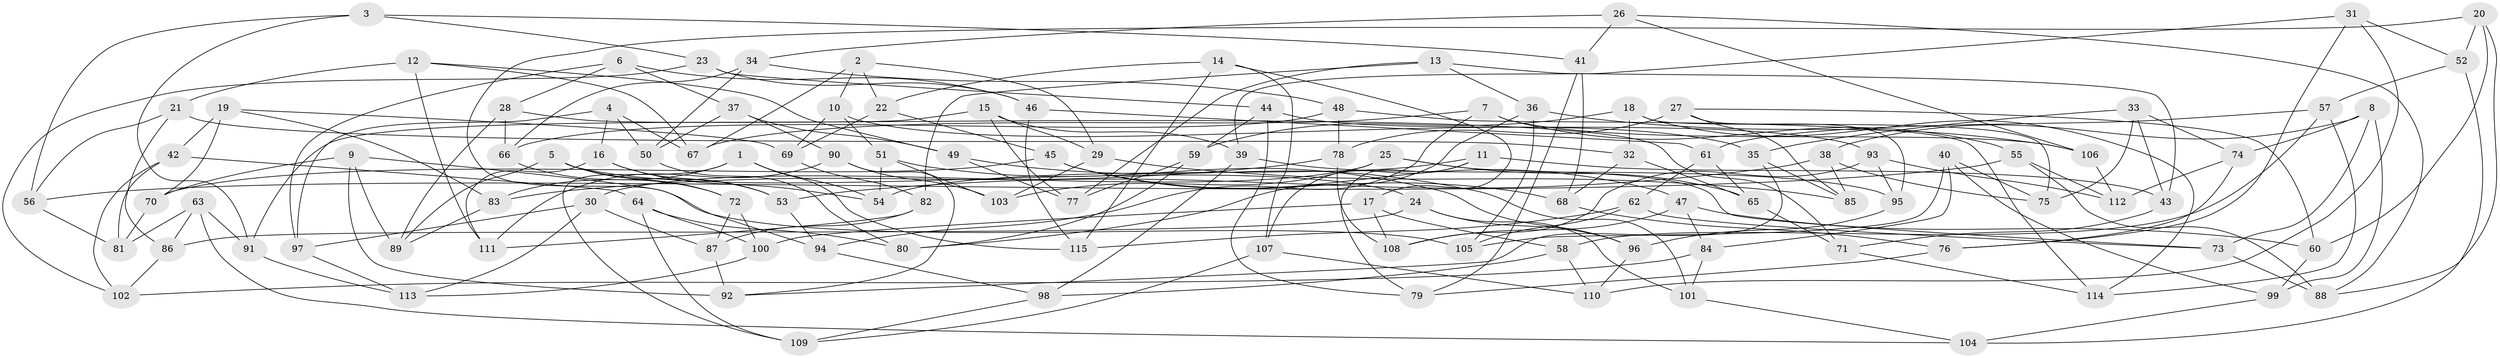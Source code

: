 // coarse degree distribution, {6: 0.5694444444444444, 4: 0.4027777777777778, 5: 0.027777777777777776}
// Generated by graph-tools (version 1.1) at 2025/24/03/03/25 07:24:30]
// undirected, 115 vertices, 230 edges
graph export_dot {
graph [start="1"]
  node [color=gray90,style=filled];
  1;
  2;
  3;
  4;
  5;
  6;
  7;
  8;
  9;
  10;
  11;
  12;
  13;
  14;
  15;
  16;
  17;
  18;
  19;
  20;
  21;
  22;
  23;
  24;
  25;
  26;
  27;
  28;
  29;
  30;
  31;
  32;
  33;
  34;
  35;
  36;
  37;
  38;
  39;
  40;
  41;
  42;
  43;
  44;
  45;
  46;
  47;
  48;
  49;
  50;
  51;
  52;
  53;
  54;
  55;
  56;
  57;
  58;
  59;
  60;
  61;
  62;
  63;
  64;
  65;
  66;
  67;
  68;
  69;
  70;
  71;
  72;
  73;
  74;
  75;
  76;
  77;
  78;
  79;
  80;
  81;
  82;
  83;
  84;
  85;
  86;
  87;
  88;
  89;
  90;
  91;
  92;
  93;
  94;
  95;
  96;
  97;
  98;
  99;
  100;
  101;
  102;
  103;
  104;
  105;
  106;
  107;
  108;
  109;
  110;
  111;
  112;
  113;
  114;
  115;
  1 -- 83;
  1 -- 54;
  1 -- 109;
  1 -- 115;
  2 -- 22;
  2 -- 67;
  2 -- 29;
  2 -- 10;
  3 -- 41;
  3 -- 91;
  3 -- 56;
  3 -- 23;
  4 -- 97;
  4 -- 67;
  4 -- 50;
  4 -- 16;
  5 -- 72;
  5 -- 89;
  5 -- 24;
  5 -- 53;
  6 -- 28;
  6 -- 37;
  6 -- 97;
  6 -- 46;
  7 -- 55;
  7 -- 67;
  7 -- 106;
  7 -- 94;
  8 -- 74;
  8 -- 73;
  8 -- 38;
  8 -- 99;
  9 -- 105;
  9 -- 92;
  9 -- 70;
  9 -- 89;
  10 -- 69;
  10 -- 35;
  10 -- 51;
  11 -- 79;
  11 -- 43;
  11 -- 107;
  11 -- 54;
  12 -- 49;
  12 -- 67;
  12 -- 21;
  12 -- 111;
  13 -- 82;
  13 -- 43;
  13 -- 36;
  13 -- 77;
  14 -- 115;
  14 -- 22;
  14 -- 17;
  14 -- 107;
  15 -- 91;
  15 -- 77;
  15 -- 39;
  15 -- 29;
  16 -- 54;
  16 -- 111;
  16 -- 53;
  17 -- 108;
  17 -- 58;
  17 -- 100;
  18 -- 114;
  18 -- 59;
  18 -- 32;
  18 -- 75;
  19 -- 69;
  19 -- 83;
  19 -- 70;
  19 -- 42;
  20 -- 88;
  20 -- 60;
  20 -- 52;
  20 -- 94;
  21 -- 86;
  21 -- 32;
  21 -- 56;
  22 -- 69;
  22 -- 45;
  23 -- 102;
  23 -- 44;
  23 -- 46;
  24 -- 96;
  24 -- 86;
  24 -- 101;
  25 -- 30;
  25 -- 73;
  25 -- 103;
  25 -- 65;
  26 -- 41;
  26 -- 106;
  26 -- 88;
  26 -- 34;
  27 -- 78;
  27 -- 60;
  27 -- 85;
  27 -- 95;
  28 -- 71;
  28 -- 89;
  28 -- 66;
  29 -- 103;
  29 -- 85;
  30 -- 87;
  30 -- 97;
  30 -- 113;
  31 -- 110;
  31 -- 39;
  31 -- 52;
  31 -- 76;
  32 -- 68;
  32 -- 65;
  33 -- 43;
  33 -- 35;
  33 -- 75;
  33 -- 74;
  34 -- 48;
  34 -- 66;
  34 -- 50;
  35 -- 85;
  35 -- 92;
  36 -- 105;
  36 -- 80;
  36 -- 106;
  37 -- 90;
  37 -- 50;
  37 -- 49;
  38 -- 85;
  38 -- 75;
  38 -- 53;
  39 -- 95;
  39 -- 98;
  40 -- 105;
  40 -- 84;
  40 -- 75;
  40 -- 99;
  41 -- 79;
  41 -- 68;
  42 -- 81;
  42 -- 102;
  42 -- 64;
  43 -- 71;
  44 -- 93;
  44 -- 79;
  44 -- 59;
  45 -- 47;
  45 -- 70;
  45 -- 68;
  46 -- 61;
  46 -- 115;
  47 -- 60;
  47 -- 84;
  47 -- 108;
  48 -- 66;
  48 -- 114;
  48 -- 78;
  49 -- 101;
  49 -- 77;
  50 -- 80;
  51 -- 96;
  51 -- 103;
  51 -- 54;
  52 -- 104;
  52 -- 57;
  53 -- 94;
  55 -- 112;
  55 -- 56;
  55 -- 88;
  56 -- 81;
  57 -- 58;
  57 -- 61;
  57 -- 114;
  58 -- 98;
  58 -- 110;
  59 -- 80;
  59 -- 77;
  60 -- 99;
  61 -- 65;
  61 -- 62;
  62 -- 105;
  62 -- 115;
  62 -- 73;
  63 -- 104;
  63 -- 86;
  63 -- 81;
  63 -- 91;
  64 -- 80;
  64 -- 109;
  64 -- 100;
  65 -- 71;
  66 -- 72;
  68 -- 76;
  69 -- 82;
  70 -- 81;
  71 -- 114;
  72 -- 100;
  72 -- 87;
  73 -- 88;
  74 -- 76;
  74 -- 112;
  76 -- 79;
  78 -- 108;
  78 -- 83;
  82 -- 111;
  82 -- 87;
  83 -- 89;
  84 -- 102;
  84 -- 101;
  86 -- 102;
  87 -- 92;
  90 -- 111;
  90 -- 103;
  90 -- 92;
  91 -- 113;
  93 -- 95;
  93 -- 112;
  93 -- 108;
  94 -- 98;
  95 -- 96;
  96 -- 110;
  97 -- 113;
  98 -- 109;
  99 -- 104;
  100 -- 113;
  101 -- 104;
  106 -- 112;
  107 -- 109;
  107 -- 110;
}

